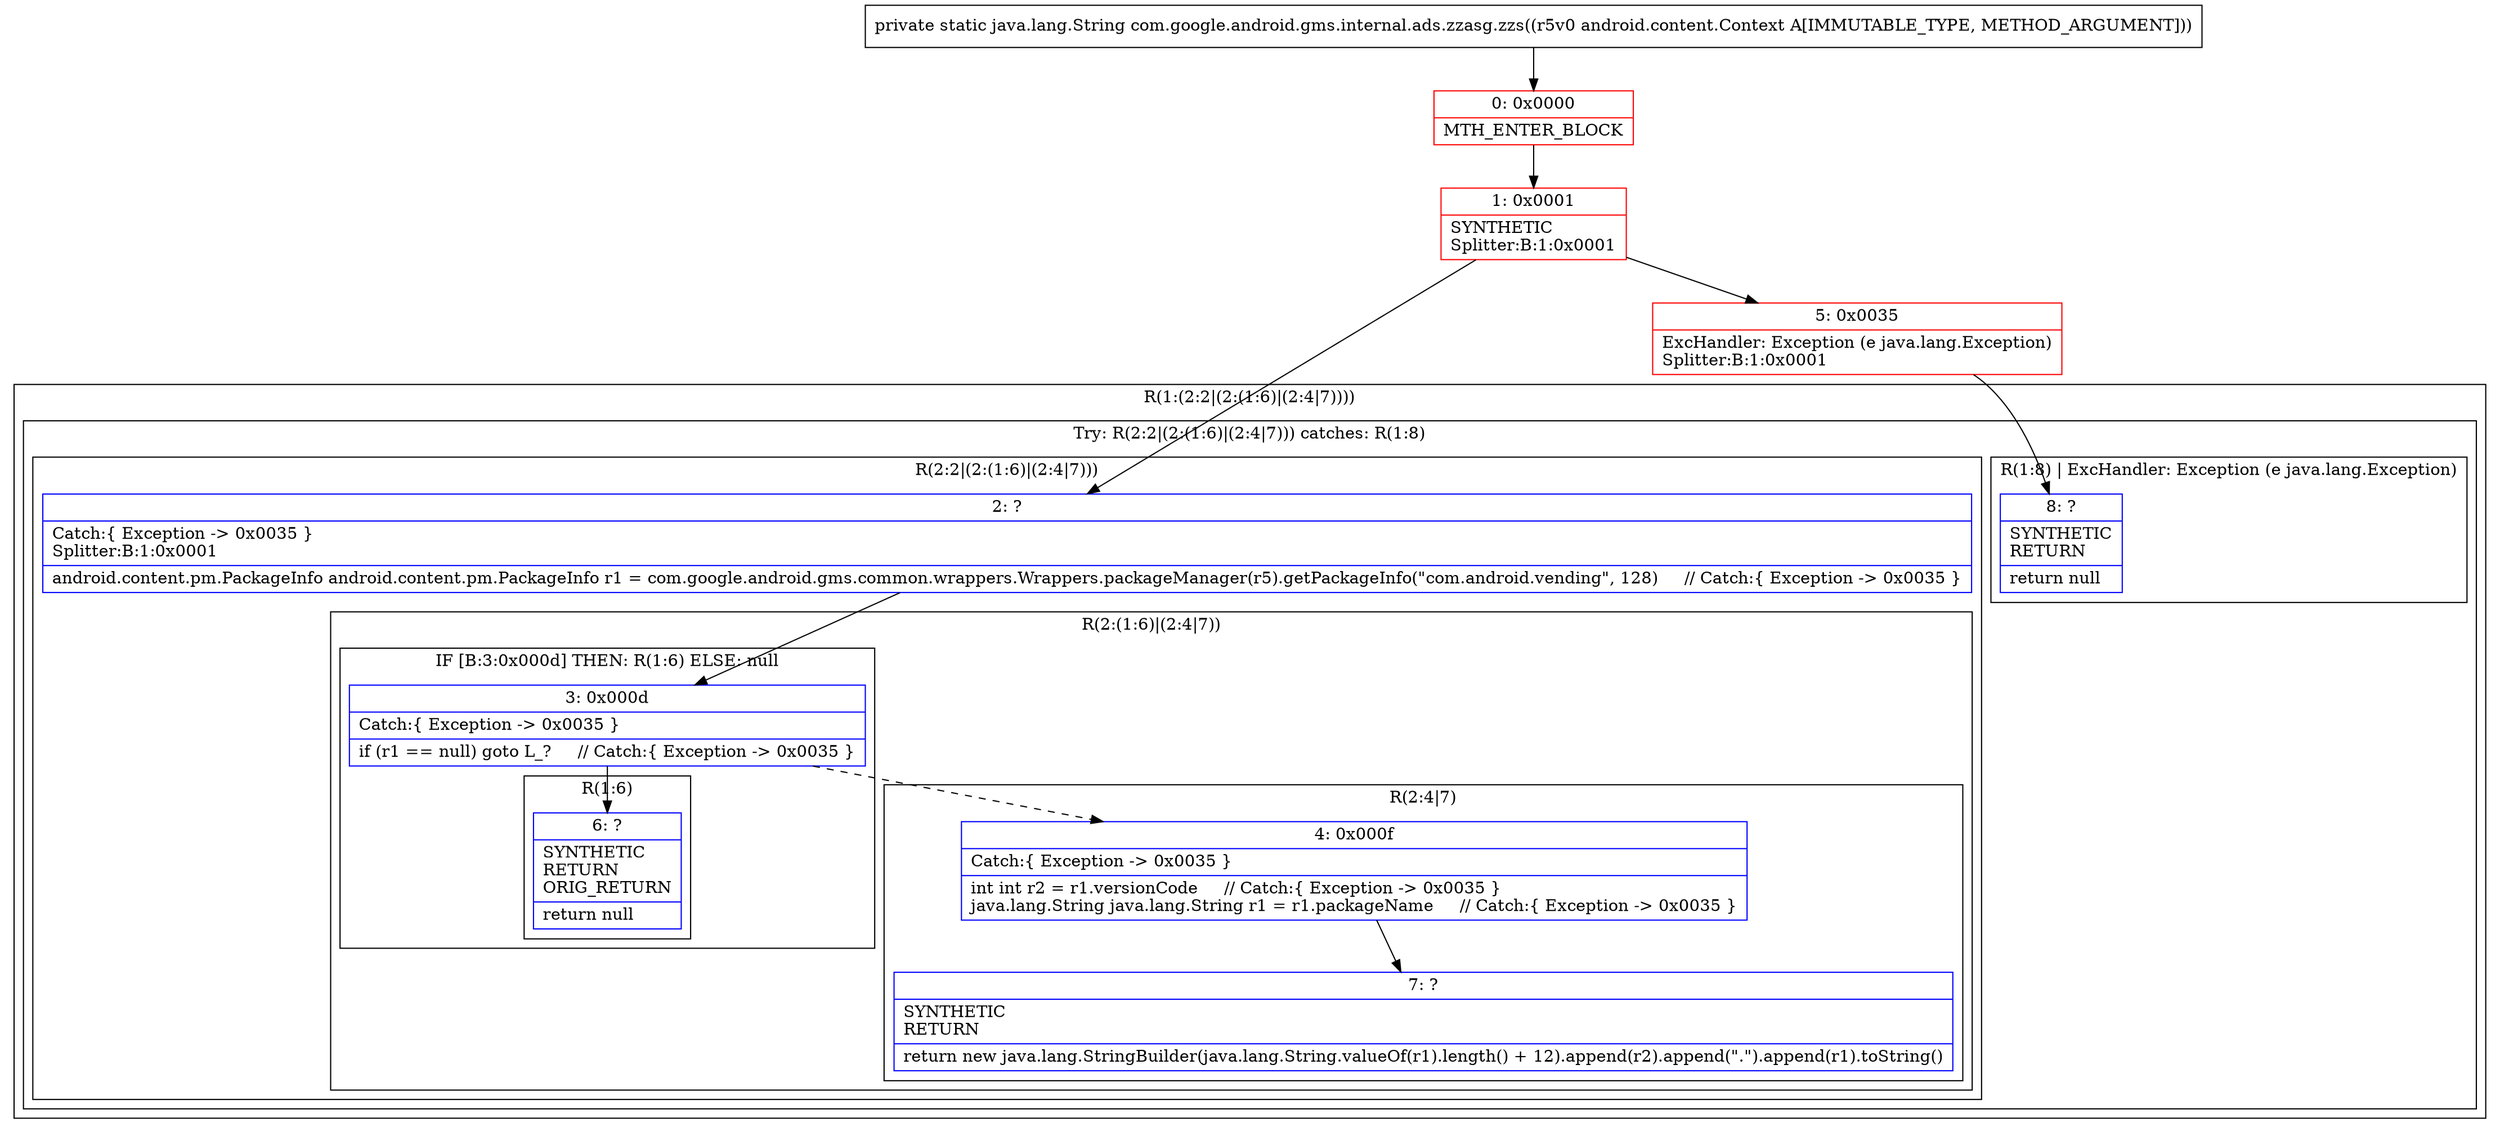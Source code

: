 digraph "CFG forcom.google.android.gms.internal.ads.zzasg.zzs(Landroid\/content\/Context;)Ljava\/lang\/String;" {
subgraph cluster_Region_278145983 {
label = "R(1:(2:2|(2:(1:6)|(2:4|7))))";
node [shape=record,color=blue];
subgraph cluster_TryCatchRegion_716539632 {
label = "Try: R(2:2|(2:(1:6)|(2:4|7))) catches: R(1:8)";
node [shape=record,color=blue];
subgraph cluster_Region_234821774 {
label = "R(2:2|(2:(1:6)|(2:4|7)))";
node [shape=record,color=blue];
Node_2 [shape=record,label="{2\:\ ?|Catch:\{ Exception \-\> 0x0035 \}\lSplitter:B:1:0x0001\l|android.content.pm.PackageInfo android.content.pm.PackageInfo r1 = com.google.android.gms.common.wrappers.Wrappers.packageManager(r5).getPackageInfo(\"com.android.vending\", 128)     \/\/ Catch:\{ Exception \-\> 0x0035 \}\l}"];
subgraph cluster_Region_311483751 {
label = "R(2:(1:6)|(2:4|7))";
node [shape=record,color=blue];
subgraph cluster_IfRegion_1523315093 {
label = "IF [B:3:0x000d] THEN: R(1:6) ELSE: null";
node [shape=record,color=blue];
Node_3 [shape=record,label="{3\:\ 0x000d|Catch:\{ Exception \-\> 0x0035 \}\l|if (r1 == null) goto L_?     \/\/ Catch:\{ Exception \-\> 0x0035 \}\l}"];
subgraph cluster_Region_1794895671 {
label = "R(1:6)";
node [shape=record,color=blue];
Node_6 [shape=record,label="{6\:\ ?|SYNTHETIC\lRETURN\lORIG_RETURN\l|return null\l}"];
}
}
subgraph cluster_Region_1741164890 {
label = "R(2:4|7)";
node [shape=record,color=blue];
Node_4 [shape=record,label="{4\:\ 0x000f|Catch:\{ Exception \-\> 0x0035 \}\l|int int r2 = r1.versionCode     \/\/ Catch:\{ Exception \-\> 0x0035 \}\ljava.lang.String java.lang.String r1 = r1.packageName     \/\/ Catch:\{ Exception \-\> 0x0035 \}\l}"];
Node_7 [shape=record,label="{7\:\ ?|SYNTHETIC\lRETURN\l|return new java.lang.StringBuilder(java.lang.String.valueOf(r1).length() + 12).append(r2).append(\".\").append(r1).toString()\l}"];
}
}
}
subgraph cluster_Region_1526982660 {
label = "R(1:8) | ExcHandler: Exception (e java.lang.Exception)\l";
node [shape=record,color=blue];
Node_8 [shape=record,label="{8\:\ ?|SYNTHETIC\lRETURN\l|return null\l}"];
}
}
}
subgraph cluster_Region_1526982660 {
label = "R(1:8) | ExcHandler: Exception (e java.lang.Exception)\l";
node [shape=record,color=blue];
Node_8 [shape=record,label="{8\:\ ?|SYNTHETIC\lRETURN\l|return null\l}"];
}
Node_0 [shape=record,color=red,label="{0\:\ 0x0000|MTH_ENTER_BLOCK\l}"];
Node_1 [shape=record,color=red,label="{1\:\ 0x0001|SYNTHETIC\lSplitter:B:1:0x0001\l}"];
Node_5 [shape=record,color=red,label="{5\:\ 0x0035|ExcHandler: Exception (e java.lang.Exception)\lSplitter:B:1:0x0001\l}"];
MethodNode[shape=record,label="{private static java.lang.String com.google.android.gms.internal.ads.zzasg.zzs((r5v0 android.content.Context A[IMMUTABLE_TYPE, METHOD_ARGUMENT])) }"];
MethodNode -> Node_0;
Node_2 -> Node_3;
Node_3 -> Node_4[style=dashed];
Node_3 -> Node_6;
Node_4 -> Node_7;
Node_0 -> Node_1;
Node_1 -> Node_2;
Node_1 -> Node_5;
Node_5 -> Node_8;
}


